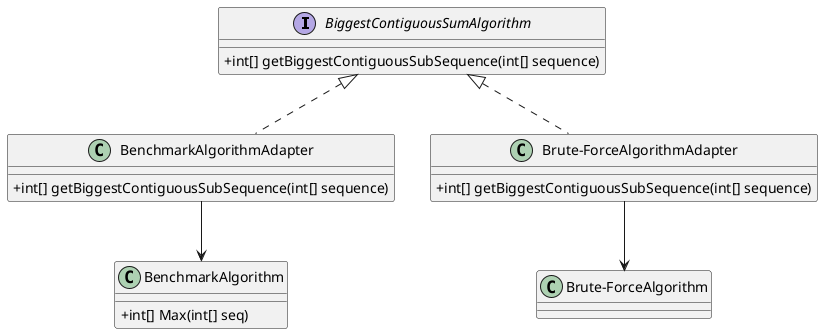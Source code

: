 @startuml

skinparam classAttributeIconSize 0

interface BiggestContiguousSumAlgorithm {
+int[] getBiggestContiguousSubSequence(int[] sequence)
}

class "BenchmarkAlgorithmAdapter" {
+int[] getBiggestContiguousSubSequence(int[] sequence)
}

class "Brute-ForceAlgorithmAdapter" {
+int[] getBiggestContiguousSubSequence(int[] sequence)
}

class "BenchmarkAlgorithm" {
+int[] Max(int[] seq)
}

class "Brute-ForceAlgorithm"

"BenchmarkAlgorithmAdapter" ..up|> BiggestContiguousSumAlgorithm
"Brute-ForceAlgorithmAdapter" ..up|> BiggestContiguousSumAlgorithm
"BenchmarkAlgorithmAdapter" --down> "BenchmarkAlgorithm"
"Brute-ForceAlgorithmAdapter" --down> "Brute-ForceAlgorithm"
@enduml